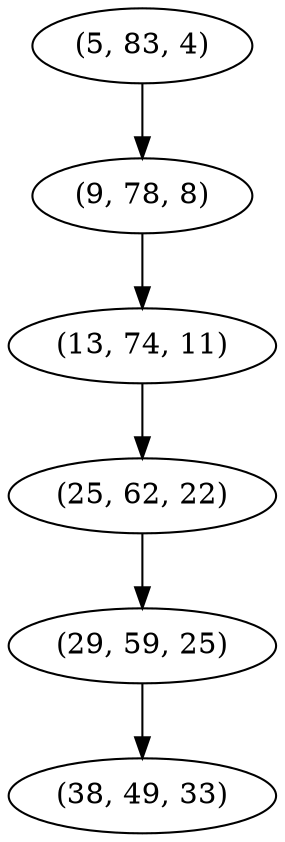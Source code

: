 digraph tree {
    "(5, 83, 4)";
    "(9, 78, 8)";
    "(13, 74, 11)";
    "(25, 62, 22)";
    "(29, 59, 25)";
    "(38, 49, 33)";
    "(5, 83, 4)" -> "(9, 78, 8)";
    "(9, 78, 8)" -> "(13, 74, 11)";
    "(13, 74, 11)" -> "(25, 62, 22)";
    "(25, 62, 22)" -> "(29, 59, 25)";
    "(29, 59, 25)" -> "(38, 49, 33)";
}
